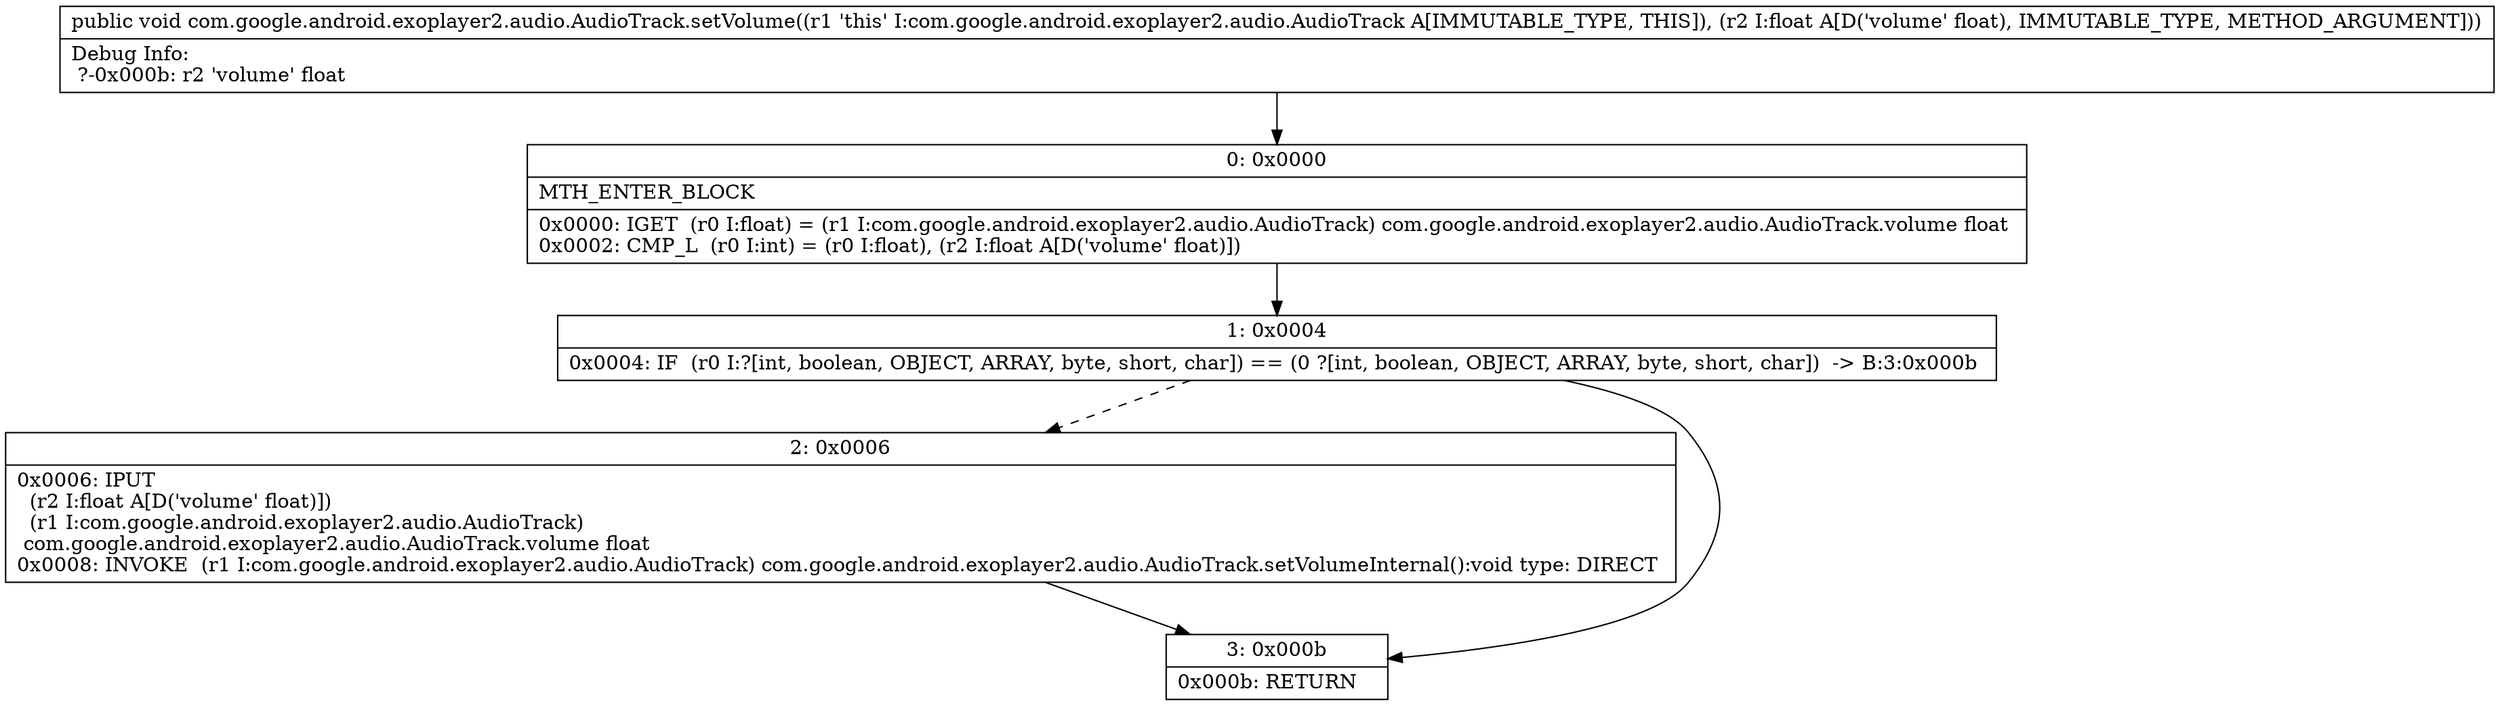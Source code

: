 digraph "CFG forcom.google.android.exoplayer2.audio.AudioTrack.setVolume(F)V" {
Node_0 [shape=record,label="{0\:\ 0x0000|MTH_ENTER_BLOCK\l|0x0000: IGET  (r0 I:float) = (r1 I:com.google.android.exoplayer2.audio.AudioTrack) com.google.android.exoplayer2.audio.AudioTrack.volume float \l0x0002: CMP_L  (r0 I:int) = (r0 I:float), (r2 I:float A[D('volume' float)]) \l}"];
Node_1 [shape=record,label="{1\:\ 0x0004|0x0004: IF  (r0 I:?[int, boolean, OBJECT, ARRAY, byte, short, char]) == (0 ?[int, boolean, OBJECT, ARRAY, byte, short, char])  \-\> B:3:0x000b \l}"];
Node_2 [shape=record,label="{2\:\ 0x0006|0x0006: IPUT  \l  (r2 I:float A[D('volume' float)])\l  (r1 I:com.google.android.exoplayer2.audio.AudioTrack)\l com.google.android.exoplayer2.audio.AudioTrack.volume float \l0x0008: INVOKE  (r1 I:com.google.android.exoplayer2.audio.AudioTrack) com.google.android.exoplayer2.audio.AudioTrack.setVolumeInternal():void type: DIRECT \l}"];
Node_3 [shape=record,label="{3\:\ 0x000b|0x000b: RETURN   \l}"];
MethodNode[shape=record,label="{public void com.google.android.exoplayer2.audio.AudioTrack.setVolume((r1 'this' I:com.google.android.exoplayer2.audio.AudioTrack A[IMMUTABLE_TYPE, THIS]), (r2 I:float A[D('volume' float), IMMUTABLE_TYPE, METHOD_ARGUMENT]))  | Debug Info:\l  ?\-0x000b: r2 'volume' float\l}"];
MethodNode -> Node_0;
Node_0 -> Node_1;
Node_1 -> Node_2[style=dashed];
Node_1 -> Node_3;
Node_2 -> Node_3;
}

